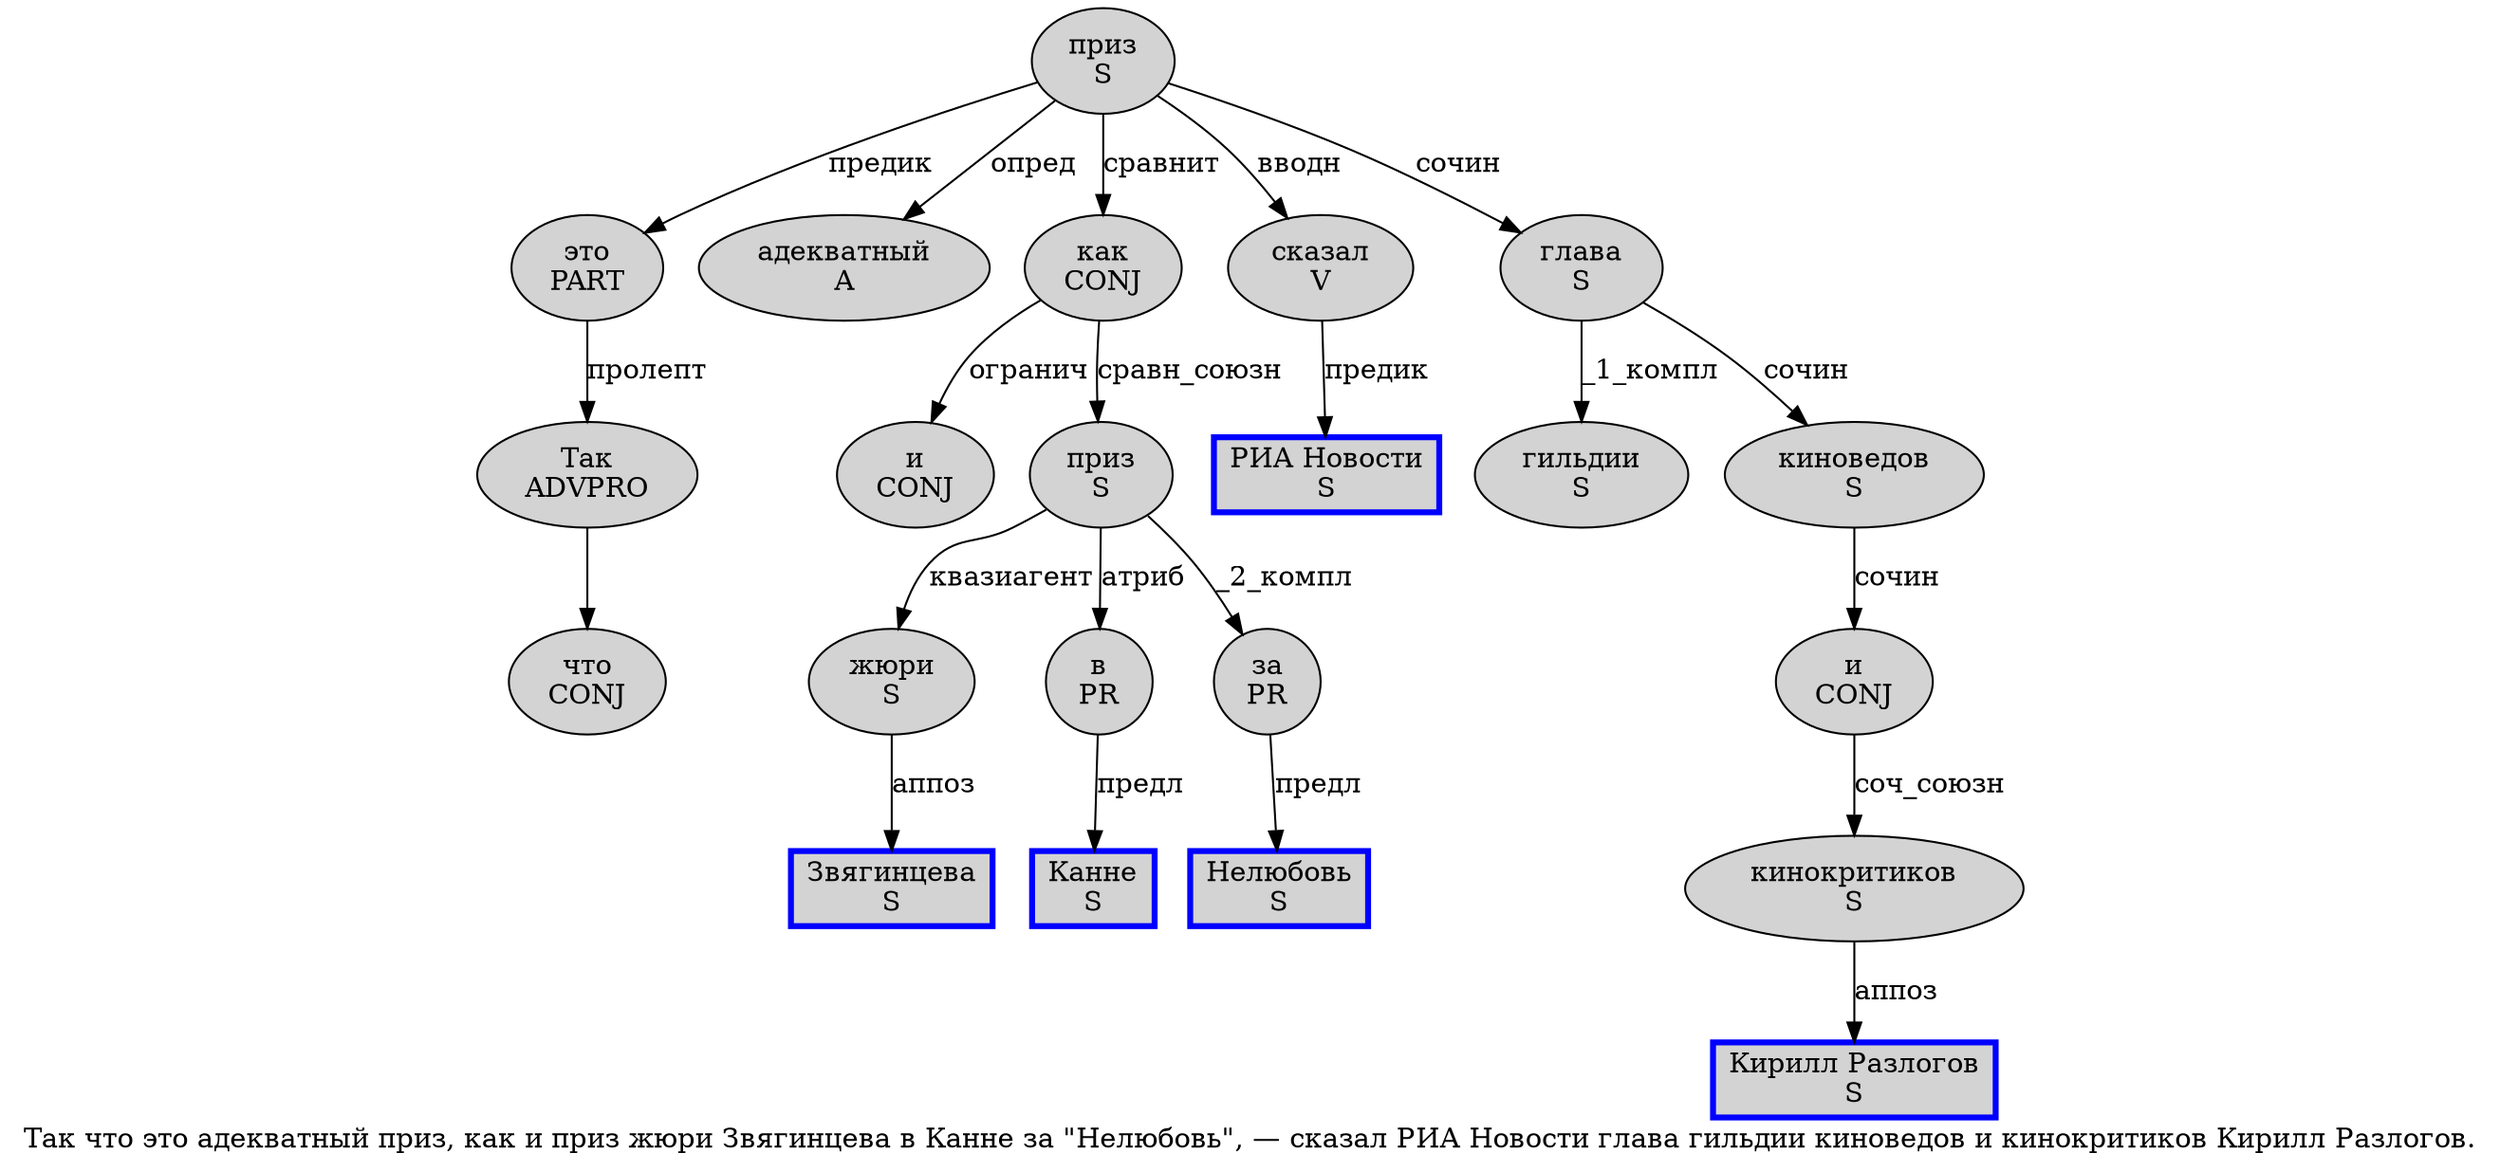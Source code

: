 digraph SENTENCE_1503 {
	graph [label="Так что это адекватный приз, как и приз жюри Звягинцева в Канне за \"Нелюбовь\", — сказал РИА Новости глава гильдии киноведов и кинокритиков Кирилл Разлогов."]
	node [style=filled]
		0 [label="Так
ADVPRO" color="" fillcolor=lightgray penwidth=1 shape=ellipse]
		1 [label="что
CONJ" color="" fillcolor=lightgray penwidth=1 shape=ellipse]
		2 [label="это
PART" color="" fillcolor=lightgray penwidth=1 shape=ellipse]
		3 [label="адекватный
A" color="" fillcolor=lightgray penwidth=1 shape=ellipse]
		4 [label="приз
S" color="" fillcolor=lightgray penwidth=1 shape=ellipse]
		6 [label="как
CONJ" color="" fillcolor=lightgray penwidth=1 shape=ellipse]
		7 [label="и
CONJ" color="" fillcolor=lightgray penwidth=1 shape=ellipse]
		8 [label="приз
S" color="" fillcolor=lightgray penwidth=1 shape=ellipse]
		9 [label="жюри
S" color="" fillcolor=lightgray penwidth=1 shape=ellipse]
		10 [label="Звягинцева
S" color=blue fillcolor=lightgray penwidth=3 shape=box]
		11 [label="в
PR" color="" fillcolor=lightgray penwidth=1 shape=ellipse]
		12 [label="Канне
S" color=blue fillcolor=lightgray penwidth=3 shape=box]
		13 [label="за
PR" color="" fillcolor=lightgray penwidth=1 shape=ellipse]
		15 [label="Нелюбовь
S" color=blue fillcolor=lightgray penwidth=3 shape=box]
		19 [label="сказал
V" color="" fillcolor=lightgray penwidth=1 shape=ellipse]
		20 [label="РИА Новости
S" color=blue fillcolor=lightgray penwidth=3 shape=box]
		21 [label="глава
S" color="" fillcolor=lightgray penwidth=1 shape=ellipse]
		22 [label="гильдии
S" color="" fillcolor=lightgray penwidth=1 shape=ellipse]
		23 [label="киноведов
S" color="" fillcolor=lightgray penwidth=1 shape=ellipse]
		24 [label="и
CONJ" color="" fillcolor=lightgray penwidth=1 shape=ellipse]
		25 [label="кинокритиков
S" color="" fillcolor=lightgray penwidth=1 shape=ellipse]
		26 [label="Кирилл Разлогов
S" color=blue fillcolor=lightgray penwidth=3 shape=box]
			9 -> 10 [label="аппоз"]
			6 -> 7 [label="огранич"]
			6 -> 8 [label="сравн_союзн"]
			4 -> 2 [label="предик"]
			4 -> 3 [label="опред"]
			4 -> 6 [label="сравнит"]
			4 -> 19 [label="вводн"]
			4 -> 21 [label="сочин"]
			0 -> 1
			24 -> 25 [label="соч_союзн"]
			2 -> 0 [label="пролепт"]
			19 -> 20 [label="предик"]
			8 -> 9 [label="квазиагент"]
			8 -> 11 [label="атриб"]
			8 -> 13 [label="_2_компл"]
			13 -> 15 [label="предл"]
			21 -> 22 [label="_1_компл"]
			21 -> 23 [label="сочин"]
			25 -> 26 [label="аппоз"]
			23 -> 24 [label="сочин"]
			11 -> 12 [label="предл"]
}